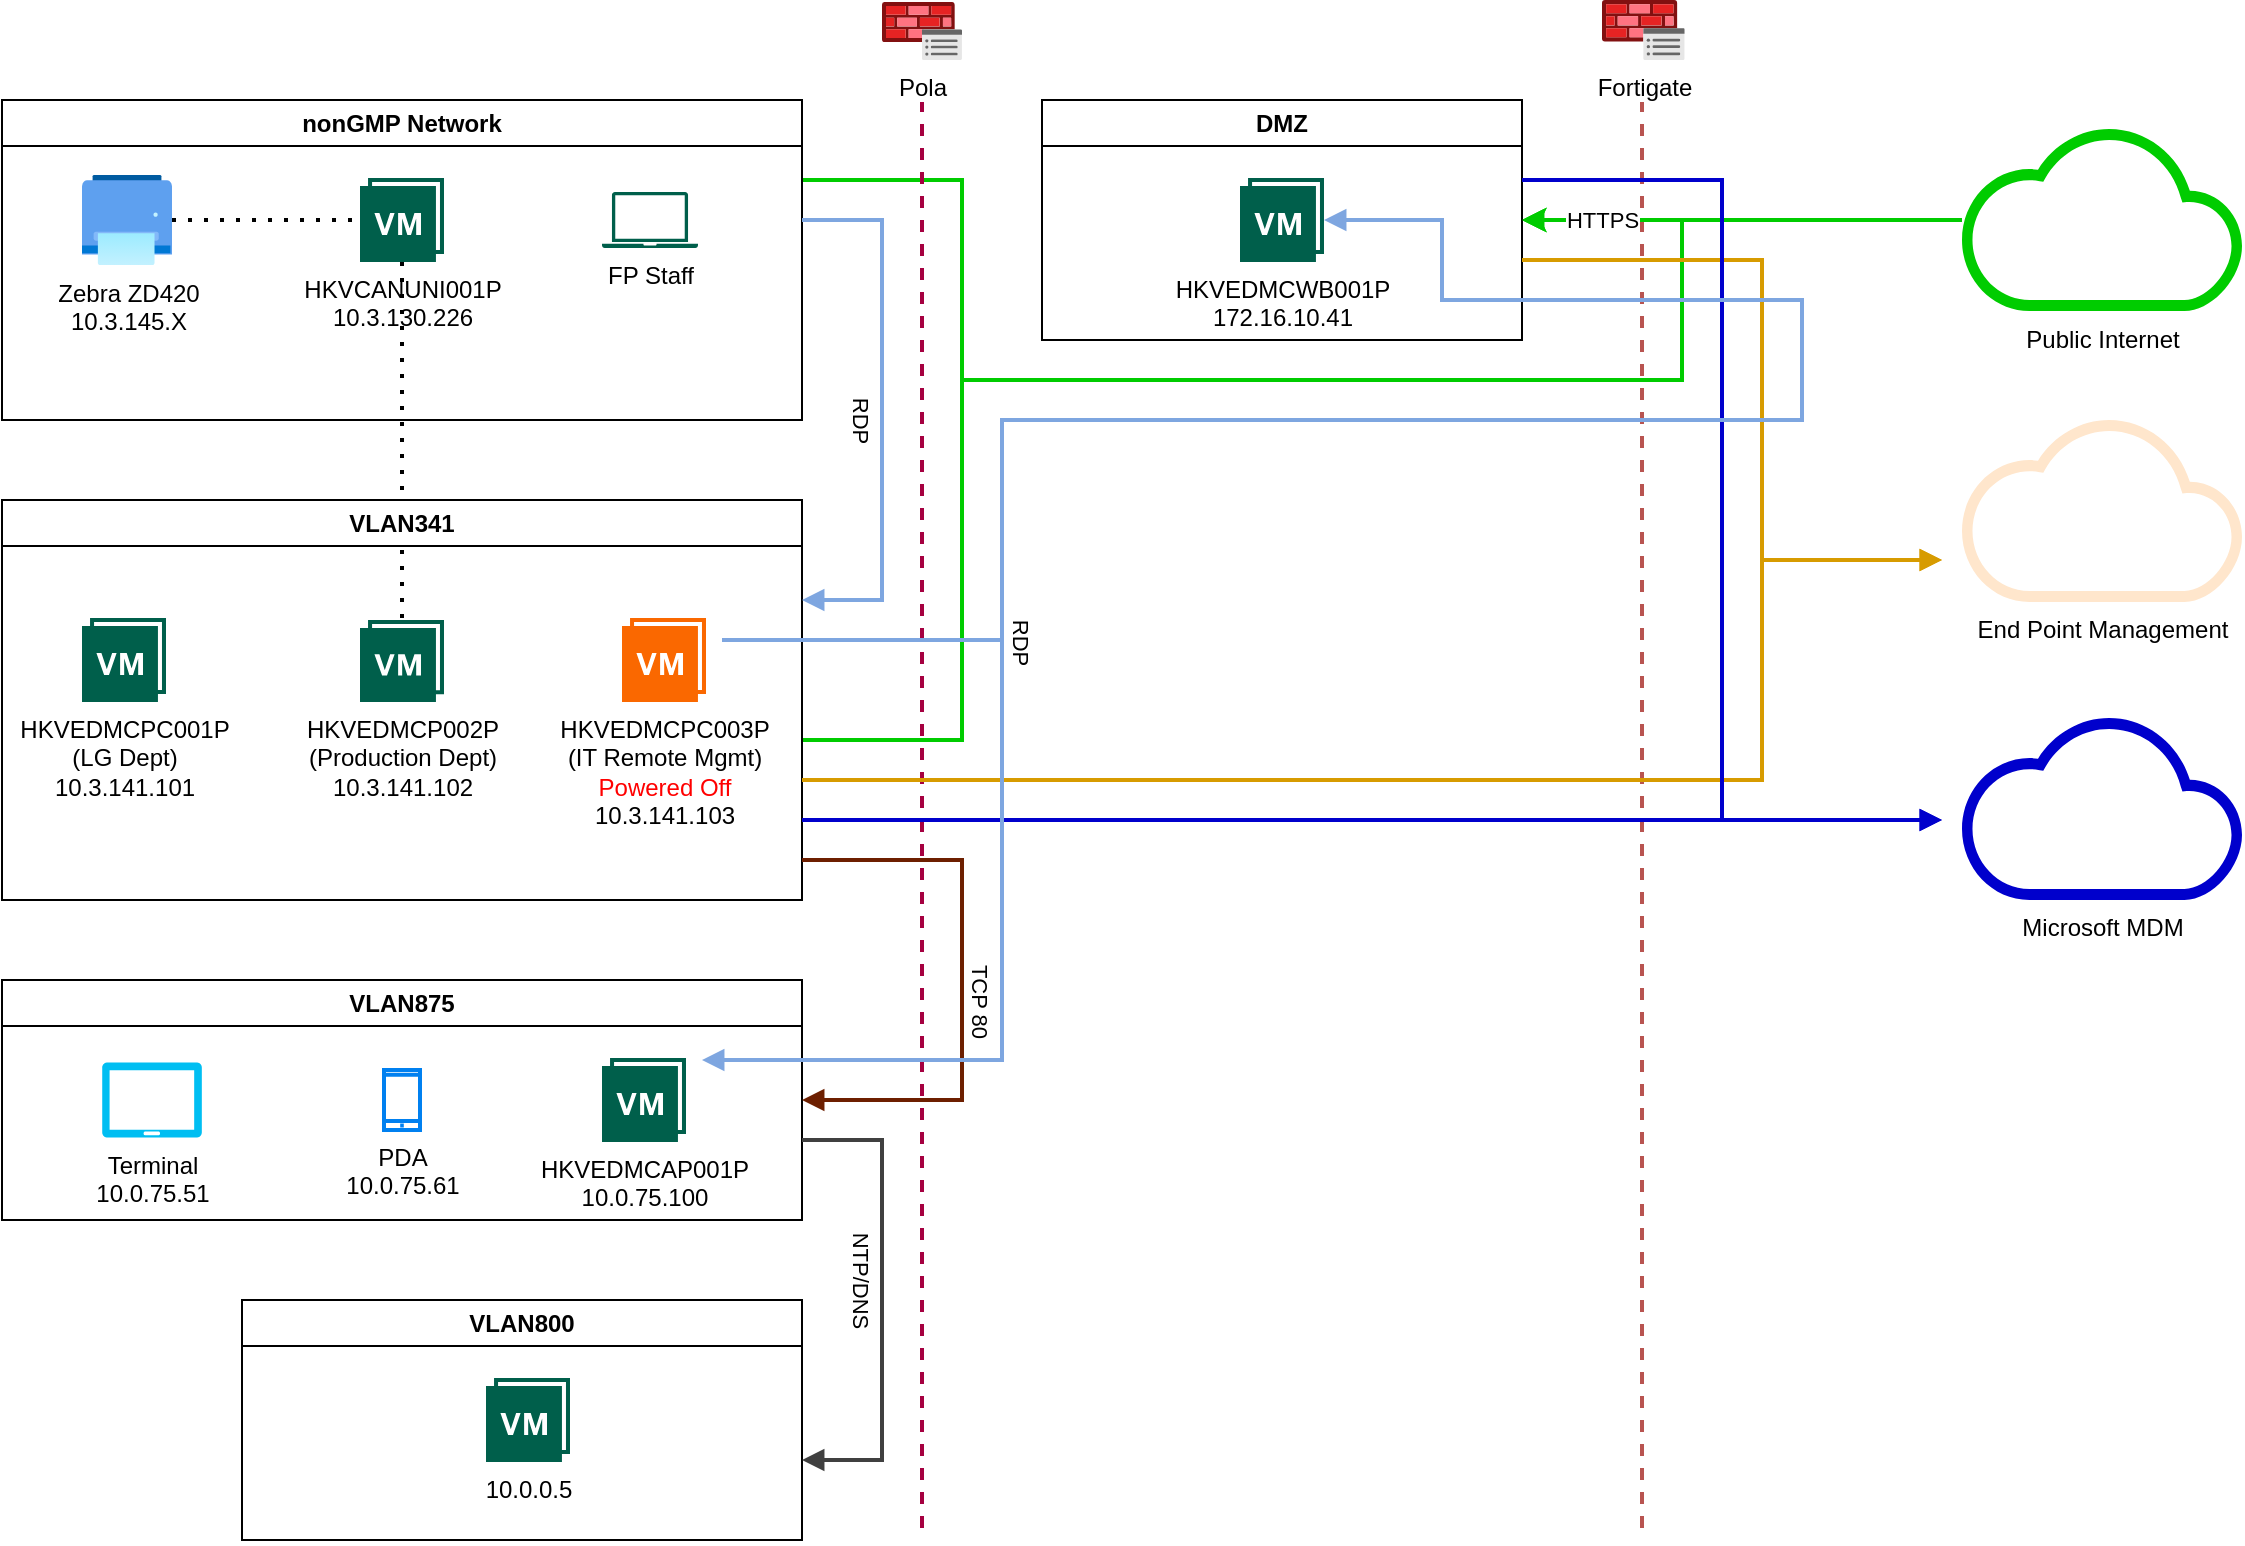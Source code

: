 <mxfile version="28.0.7">
  <diagram name="Page-1" id="hHWHnsxokW3kDAro0Tdl">
    <mxGraphModel dx="1088" dy="1401" grid="1" gridSize="10" guides="1" tooltips="1" connect="1" arrows="1" fold="1" page="1" pageScale="1" pageWidth="1169" pageHeight="827" math="0" shadow="0">
      <root>
        <mxCell id="0" />
        <mxCell id="1" parent="0" />
        <mxCell id="5zW4jAHzgYJ2B7a12A-Z-12" value="" style="endArrow=none;dashed=1;html=1;dashPattern=1 3;strokeWidth=2;rounded=0;" edge="1" parent="1" source="5zW4jAHzgYJ2B7a12A-Z-11" target="1lgSarpmrvdroJrzYnV4-7">
          <mxGeometry width="50" height="50" relative="1" as="geometry">
            <mxPoint x="130" y="-700" as="sourcePoint" />
            <mxPoint x="210" y="-700" as="targetPoint" />
            <Array as="points">
              <mxPoint x="240" y="-700" />
              <mxPoint x="240" y="-580" />
            </Array>
          </mxGeometry>
        </mxCell>
        <mxCell id="1lgSarpmrvdroJrzYnV4-23" value="" style="endArrow=classic;html=1;rounded=0;strokeWidth=2;strokeColor=#00CC00;entryX=1;entryY=0.5;entryDx=0;entryDy=0;" parent="1" edge="1" target="1lgSarpmrvdroJrzYnV4-3">
          <mxGeometry width="50" height="50" relative="1" as="geometry">
            <mxPoint x="440" y="-720" as="sourcePoint" />
            <mxPoint x="780" y="-700" as="targetPoint" />
            <Array as="points">
              <mxPoint x="520" y="-720" />
              <mxPoint x="520" y="-620" />
              <mxPoint x="880" y="-620" />
              <mxPoint x="880" y="-700" />
            </Array>
          </mxGeometry>
        </mxCell>
        <mxCell id="5zW4jAHzgYJ2B7a12A-Z-1" value="" style="endArrow=classic;html=1;rounded=0;strokeWidth=2;strokeColor=#00CC00;entryX=1;entryY=0.5;entryDx=0;entryDy=0;" edge="1" parent="1" target="1lgSarpmrvdroJrzYnV4-3">
          <mxGeometry width="50" height="50" relative="1" as="geometry">
            <mxPoint x="440" y="-440" as="sourcePoint" />
            <mxPoint x="790" y="-700" as="targetPoint" />
            <Array as="points">
              <mxPoint x="520" y="-440" />
              <mxPoint x="520" y="-620" />
              <mxPoint x="880" y="-620" />
              <mxPoint x="880" y="-700" />
            </Array>
          </mxGeometry>
        </mxCell>
        <mxCell id="1lgSarpmrvdroJrzYnV4-1" value="VLAN875" style="swimlane;whiteSpace=wrap;html=1;" parent="1" vertex="1">
          <mxGeometry x="40" y="-320" width="400" height="120" as="geometry" />
        </mxCell>
        <mxCell id="1lgSarpmrvdroJrzYnV4-4" value="HKVEDMCAP001P&lt;div&gt;10.0.75.100&lt;/div&gt;" style="sketch=0;pointerEvents=1;shadow=0;dashed=0;html=1;strokeColor=none;fillColor=#005F4B;labelPosition=center;verticalLabelPosition=bottom;verticalAlign=top;align=center;outlineConnect=0;shape=mxgraph.veeam2.vm_with_a_snapshot;" parent="1lgSarpmrvdroJrzYnV4-1" vertex="1">
          <mxGeometry x="300" y="39" width="42" height="42" as="geometry" />
        </mxCell>
        <mxCell id="5zW4jAHzgYJ2B7a12A-Z-15" value="PDA&lt;br&gt;10.0.75.61" style="html=1;verticalLabelPosition=bottom;align=center;labelBackgroundColor=#ffffff;verticalAlign=top;strokeWidth=2;strokeColor=#0080F0;shadow=0;dashed=0;shape=mxgraph.ios7.icons.smartphone;" vertex="1" parent="1lgSarpmrvdroJrzYnV4-1">
          <mxGeometry x="191" y="45" width="18" height="30" as="geometry" />
        </mxCell>
        <mxCell id="5zW4jAHzgYJ2B7a12A-Z-16" value="Terminal&lt;br&gt;10.0.75.51" style="verticalLabelPosition=bottom;html=1;verticalAlign=top;align=center;strokeColor=none;fillColor=#00BEF2;shape=mxgraph.azure.tablet;pointerEvents=1;" vertex="1" parent="1lgSarpmrvdroJrzYnV4-1">
          <mxGeometry x="50" y="41.25" width="50" height="37.5" as="geometry" />
        </mxCell>
        <mxCell id="1lgSarpmrvdroJrzYnV4-2" value="VLAN341" style="swimlane;whiteSpace=wrap;html=1;" parent="1" vertex="1">
          <mxGeometry x="40" y="-560" width="400" height="200" as="geometry" />
        </mxCell>
        <mxCell id="1lgSarpmrvdroJrzYnV4-6" value="HKVEDMCPC001P&lt;div&gt;(LG Dept)&lt;br&gt;&lt;div&gt;10.3.141.101&lt;/div&gt;&lt;/div&gt;" style="sketch=0;pointerEvents=1;shadow=0;dashed=0;html=1;strokeColor=none;fillColor=#005F4B;labelPosition=center;verticalLabelPosition=bottom;verticalAlign=top;align=center;outlineConnect=0;shape=mxgraph.veeam2.vm_with_a_snapshot;" parent="1lgSarpmrvdroJrzYnV4-2" vertex="1">
          <mxGeometry x="40" y="59" width="42" height="42" as="geometry" />
        </mxCell>
        <mxCell id="1lgSarpmrvdroJrzYnV4-7" value="HKVEDMCP002P&lt;br&gt;(Production Dept)&lt;br&gt;&lt;div&gt;10.3.141.102&lt;/div&gt;" style="sketch=0;pointerEvents=1;shadow=0;dashed=0;html=1;strokeColor=none;fillColor=#005F4B;labelPosition=center;verticalLabelPosition=bottom;verticalAlign=top;align=center;outlineConnect=0;shape=mxgraph.veeam2.vm_with_a_snapshot;" parent="1lgSarpmrvdroJrzYnV4-2" vertex="1">
          <mxGeometry x="179" y="60" width="42" height="41" as="geometry" />
        </mxCell>
        <mxCell id="5zW4jAHzgYJ2B7a12A-Z-21" value="HKVEDMCPC003P&lt;div&gt;(IT Remote Mgmt)&lt;br&gt;&lt;font style=&quot;color: rgb(255, 0, 0);&quot;&gt;Powered Off&lt;/font&gt;&lt;br&gt;&lt;div&gt;10.3.141.103&lt;/div&gt;&lt;/div&gt;" style="sketch=0;pointerEvents=1;shadow=0;dashed=0;html=1;strokeColor=#C73500;fillColor=#fa6800;labelPosition=center;verticalLabelPosition=bottom;verticalAlign=top;align=center;outlineConnect=0;shape=mxgraph.veeam2.vm_with_a_snapshot;fontColor=#000000;" vertex="1" parent="1lgSarpmrvdroJrzYnV4-2">
          <mxGeometry x="310" y="59" width="42" height="42" as="geometry" />
        </mxCell>
        <mxCell id="1lgSarpmrvdroJrzYnV4-3" value="DMZ" style="swimlane;whiteSpace=wrap;html=1;" parent="1" vertex="1">
          <mxGeometry x="560" y="-760" width="240" height="120" as="geometry" />
        </mxCell>
        <mxCell id="1lgSarpmrvdroJrzYnV4-5" value="HKVEDMCWB001P&lt;div&gt;172.16.10.41&lt;/div&gt;" style="sketch=0;pointerEvents=1;shadow=0;dashed=0;html=1;strokeColor=none;fillColor=#005F4B;labelPosition=center;verticalLabelPosition=bottom;verticalAlign=top;align=center;outlineConnect=0;shape=mxgraph.veeam2.vm_with_a_snapshot;" parent="1lgSarpmrvdroJrzYnV4-3" vertex="1">
          <mxGeometry x="99" y="39" width="42" height="42" as="geometry" />
        </mxCell>
        <mxCell id="1lgSarpmrvdroJrzYnV4-9" value="" style="edgeStyle=none;rounded=0;html=1;jettySize=auto;orthogonalLoop=1;strokeColor=#A50040;strokeWidth=2;fontColor=#000000;jumpStyle=none;endArrow=none;endFill=0;startArrow=none;dashed=1;fillColor=#d80073;" parent="1" edge="1">
          <mxGeometry width="100" relative="1" as="geometry">
            <mxPoint x="500" y="-760" as="sourcePoint" />
            <mxPoint x="500" y="-40" as="targetPoint" />
          </mxGeometry>
        </mxCell>
        <mxCell id="1lgSarpmrvdroJrzYnV4-10" value="Public Internet" style="sketch=0;pointerEvents=1;shadow=0;dashed=0;html=1;strokeColor=#82b366;fillColor=#00CC00;labelPosition=center;verticalLabelPosition=bottom;verticalAlign=top;align=center;outlineConnect=0;shape=mxgraph.veeam2.cloud;" parent="1" vertex="1">
          <mxGeometry x="1020" y="-745.5" width="140" height="91" as="geometry" />
        </mxCell>
        <mxCell id="1lgSarpmrvdroJrzYnV4-11" value="" style="edgeStyle=none;rounded=0;html=1;jettySize=auto;orthogonalLoop=1;strokeColor=#b85450;strokeWidth=2;fontColor=#000000;jumpStyle=none;endArrow=none;endFill=0;startArrow=none;dashed=1;fillColor=#f8cecc;" parent="1" edge="1">
          <mxGeometry width="100" relative="1" as="geometry">
            <mxPoint x="860" y="-760" as="sourcePoint" />
            <mxPoint x="860" y="-40" as="targetPoint" />
          </mxGeometry>
        </mxCell>
        <mxCell id="1lgSarpmrvdroJrzYnV4-12" value="" style="edgeStyle=none;rounded=0;html=1;jettySize=auto;orthogonalLoop=1;strokeColor=#00CC00;strokeWidth=2;fontColor=#000000;jumpStyle=none;endArrow=block;endFill=1;startArrow=none;" parent="1" source="1lgSarpmrvdroJrzYnV4-10" edge="1">
          <mxGeometry width="100" relative="1" as="geometry">
            <mxPoint x="940" y="-700" as="sourcePoint" />
            <mxPoint x="800" y="-700" as="targetPoint" />
            <Array as="points" />
          </mxGeometry>
        </mxCell>
        <mxCell id="1lgSarpmrvdroJrzYnV4-13" value="HTTPS" style="edgeLabel;html=1;align=center;verticalAlign=middle;resizable=0;points=[];" parent="1lgSarpmrvdroJrzYnV4-12" vertex="1" connectable="0">
          <mxGeometry x="-0.172" y="-1" relative="1" as="geometry">
            <mxPoint x="-89" y="1" as="offset" />
          </mxGeometry>
        </mxCell>
        <mxCell id="1lgSarpmrvdroJrzYnV4-14" value="" style="edgeStyle=none;rounded=0;html=1;jettySize=auto;orthogonalLoop=1;strokeColor=#6D1F00;strokeWidth=2;fontColor=#000000;jumpStyle=none;endArrow=block;endFill=1;startArrow=none;entryX=1;entryY=0.5;entryDx=0;entryDy=0;fillColor=#a0522d;" parent="1" target="1lgSarpmrvdroJrzYnV4-1" edge="1">
          <mxGeometry width="100" relative="1" as="geometry">
            <mxPoint x="440" y="-380" as="sourcePoint" />
            <mxPoint x="660" y="-320" as="targetPoint" />
            <Array as="points">
              <mxPoint x="520" y="-380" />
              <mxPoint x="520" y="-260" />
            </Array>
          </mxGeometry>
        </mxCell>
        <mxCell id="1lgSarpmrvdroJrzYnV4-15" value="TCP 80" style="edgeLabel;html=1;align=center;verticalAlign=middle;resizable=0;points=[];rotation=90;" parent="1lgSarpmrvdroJrzYnV4-14" vertex="1" connectable="0">
          <mxGeometry x="-0.828" y="1" relative="1" as="geometry">
            <mxPoint x="65" y="71" as="offset" />
          </mxGeometry>
        </mxCell>
        <mxCell id="1lgSarpmrvdroJrzYnV4-16" value="nonGMP Network" style="swimlane;whiteSpace=wrap;html=1;" parent="1" vertex="1">
          <mxGeometry x="40" y="-760" width="400" height="160" as="geometry" />
        </mxCell>
        <mxCell id="1lgSarpmrvdroJrzYnV4-19" value="FP Staff" style="sketch=0;pointerEvents=1;shadow=0;dashed=0;html=1;strokeColor=none;fillColor=#005F4B;labelPosition=center;verticalLabelPosition=bottom;verticalAlign=top;align=center;outlineConnect=0;shape=mxgraph.veeam2.laptop;" parent="1lgSarpmrvdroJrzYnV4-16" vertex="1">
          <mxGeometry x="300" y="46" width="48" height="28.0" as="geometry" />
        </mxCell>
        <mxCell id="5zW4jAHzgYJ2B7a12A-Z-11" value="Zebra ZD420&lt;br&gt;10.3.145.X" style="image;aspect=fixed;html=1;points=[];align=center;fontSize=12;image=img/lib/azure2/other/Defender_Industrial_Printer.svg;" vertex="1" parent="1lgSarpmrvdroJrzYnV4-16">
          <mxGeometry x="40" y="37.5" width="45" height="45" as="geometry" />
        </mxCell>
        <mxCell id="5zW4jAHzgYJ2B7a12A-Z-8" value="HKVCANUNI001P&lt;br&gt;10.3.130.226" style="sketch=0;pointerEvents=1;shadow=0;dashed=0;html=1;strokeColor=none;fillColor=#005F4B;labelPosition=center;verticalLabelPosition=bottom;verticalAlign=top;align=center;outlineConnect=0;shape=mxgraph.veeam2.vm_with_a_snapshot;" vertex="1" parent="1lgSarpmrvdroJrzYnV4-16">
          <mxGeometry x="179" y="39" width="42" height="42" as="geometry" />
        </mxCell>
        <mxCell id="1lgSarpmrvdroJrzYnV4-27" value="End Point Management" style="sketch=0;pointerEvents=1;shadow=0;dashed=0;html=1;strokeColor=#d79b00;fillColor=#ffe6cc;labelPosition=center;verticalLabelPosition=bottom;verticalAlign=top;align=center;outlineConnect=0;shape=mxgraph.veeam2.cloud;" parent="1" vertex="1">
          <mxGeometry x="1020" y="-600" width="140" height="91" as="geometry" />
        </mxCell>
        <mxCell id="1lgSarpmrvdroJrzYnV4-28" value="Microsoft MDM" style="sketch=0;pointerEvents=1;shadow=0;dashed=0;html=1;strokeColor=#b85450;fillColor=#0000CC;labelPosition=center;verticalLabelPosition=bottom;verticalAlign=top;align=center;outlineConnect=0;shape=mxgraph.veeam2.cloud;" parent="1" vertex="1">
          <mxGeometry x="1020" y="-451" width="140" height="91" as="geometry" />
        </mxCell>
        <mxCell id="1lgSarpmrvdroJrzYnV4-30" value="" style="edgeStyle=none;rounded=0;html=1;jettySize=auto;orthogonalLoop=1;strokeColor=#d79b00;strokeWidth=2;fontColor=#000000;jumpStyle=none;endArrow=block;endFill=1;startArrow=none;fillColor=#ffe6cc;" parent="1" edge="1">
          <mxGeometry width="100" relative="1" as="geometry">
            <mxPoint x="440" y="-420" as="sourcePoint" />
            <mxPoint x="1010" y="-530" as="targetPoint" />
            <Array as="points">
              <mxPoint x="920" y="-420" />
              <mxPoint x="920" y="-530" />
            </Array>
          </mxGeometry>
        </mxCell>
        <mxCell id="1lgSarpmrvdroJrzYnV4-32" value="" style="edgeStyle=none;rounded=0;html=1;jettySize=auto;orthogonalLoop=1;strokeColor=#d79b00;strokeWidth=2;fontColor=#000000;jumpStyle=none;endArrow=block;endFill=1;startArrow=none;fillColor=#ffe6cc;" parent="1" edge="1">
          <mxGeometry width="100" relative="1" as="geometry">
            <mxPoint x="800" y="-680" as="sourcePoint" />
            <mxPoint x="1010" y="-530" as="targetPoint" />
            <Array as="points">
              <mxPoint x="920" y="-680" />
              <mxPoint x="920" y="-530" />
            </Array>
          </mxGeometry>
        </mxCell>
        <mxCell id="1lgSarpmrvdroJrzYnV4-33" value="" style="edgeStyle=none;rounded=0;html=1;jettySize=auto;orthogonalLoop=1;strokeColor=#0000CC;strokeWidth=2;fontColor=#000000;jumpStyle=none;endArrow=block;endFill=1;startArrow=none;fillColor=#f8cecc;" parent="1" edge="1">
          <mxGeometry width="100" relative="1" as="geometry">
            <mxPoint x="440" y="-400" as="sourcePoint" />
            <mxPoint x="1010" y="-400" as="targetPoint" />
            <Array as="points">
              <mxPoint x="900" y="-400" />
            </Array>
          </mxGeometry>
        </mxCell>
        <mxCell id="1lgSarpmrvdroJrzYnV4-34" value="" style="edgeStyle=none;rounded=0;html=1;jettySize=auto;orthogonalLoop=1;strokeColor=#0000CC;strokeWidth=2;fontColor=#000000;jumpStyle=none;endArrow=block;endFill=1;startArrow=none;fillColor=#f8cecc;" parent="1" edge="1">
          <mxGeometry width="100" relative="1" as="geometry">
            <mxPoint x="800" y="-720" as="sourcePoint" />
            <mxPoint x="1010" y="-400" as="targetPoint" />
            <Array as="points">
              <mxPoint x="900" y="-720" />
              <mxPoint x="900" y="-400" />
            </Array>
          </mxGeometry>
        </mxCell>
        <mxCell id="oMJwZCUIaVvIRo2sdAal-2" value="VLAN800" style="swimlane;whiteSpace=wrap;html=1;" parent="1" vertex="1">
          <mxGeometry x="160" y="-160" width="280" height="120" as="geometry" />
        </mxCell>
        <mxCell id="oMJwZCUIaVvIRo2sdAal-3" value="10.0.0.5" style="sketch=0;pointerEvents=1;shadow=0;dashed=0;html=1;strokeColor=none;fillColor=#005F4B;labelPosition=center;verticalLabelPosition=bottom;verticalAlign=top;align=center;outlineConnect=0;shape=mxgraph.veeam2.vm_with_a_snapshot;" parent="oMJwZCUIaVvIRo2sdAal-2" vertex="1">
          <mxGeometry x="122" y="39" width="42" height="42" as="geometry" />
        </mxCell>
        <mxCell id="1lgSarpmrvdroJrzYnV4-17" value="" style="edgeStyle=none;rounded=0;html=1;jettySize=auto;orthogonalLoop=1;strokeColor=#7EA6E0;strokeWidth=2;fontColor=#000000;jumpStyle=none;endArrow=block;endFill=1;startArrow=none;entryX=1;entryY=0.25;entryDx=0;entryDy=0;fillColor=#76608a;" parent="1" target="1lgSarpmrvdroJrzYnV4-2" edge="1">
          <mxGeometry width="100" relative="1" as="geometry">
            <mxPoint x="440" y="-700" as="sourcePoint" />
            <mxPoint x="363.66" y="-584" as="targetPoint" />
            <Array as="points">
              <mxPoint x="480" y="-700" />
              <mxPoint x="480" y="-510" />
            </Array>
          </mxGeometry>
        </mxCell>
        <mxCell id="1lgSarpmrvdroJrzYnV4-18" value="RDP" style="edgeLabel;html=1;align=center;verticalAlign=middle;resizable=0;points=[];rotation=90;" parent="1lgSarpmrvdroJrzYnV4-17" vertex="1" connectable="0">
          <mxGeometry x="-0.263" y="-2" relative="1" as="geometry">
            <mxPoint x="-8" y="40" as="offset" />
          </mxGeometry>
        </mxCell>
        <mxCell id="5zW4jAHzgYJ2B7a12A-Z-17" value="" style="edgeStyle=none;rounded=0;html=1;jettySize=auto;orthogonalLoop=1;strokeColor=#404040;strokeWidth=2;fontColor=#000000;jumpStyle=none;endArrow=block;endFill=1;startArrow=none;" edge="1" parent="1">
          <mxGeometry width="100" relative="1" as="geometry">
            <mxPoint x="440" y="-240" as="sourcePoint" />
            <mxPoint x="440" y="-80" as="targetPoint" />
            <Array as="points">
              <mxPoint x="480" y="-240" />
              <mxPoint x="480" y="-80" />
            </Array>
          </mxGeometry>
        </mxCell>
        <mxCell id="5zW4jAHzgYJ2B7a12A-Z-18" value="NTP/DNS" style="edgeLabel;html=1;align=center;verticalAlign=middle;resizable=0;points=[];rotation=90;" vertex="1" connectable="0" parent="5zW4jAHzgYJ2B7a12A-Z-17">
          <mxGeometry x="-0.828" y="1" relative="1" as="geometry">
            <mxPoint x="9" y="71" as="offset" />
          </mxGeometry>
        </mxCell>
        <mxCell id="5zW4jAHzgYJ2B7a12A-Z-19" value="Pola" style="image;aspect=fixed;html=1;points=[];align=center;fontSize=12;image=img/lib/azure2/networking/Azure_Firewall_Policy.svg;" vertex="1" parent="1">
          <mxGeometry x="480" y="-809.01" width="40" height="29.01" as="geometry" />
        </mxCell>
        <mxCell id="5zW4jAHzgYJ2B7a12A-Z-20" value="Fortigate" style="image;aspect=fixed;html=1;points=[];align=center;fontSize=12;image=img/lib/azure2/networking/Azure_Firewall_Policy.svg;" vertex="1" parent="1">
          <mxGeometry x="840" y="-810" width="41.36" height="30" as="geometry" />
        </mxCell>
        <mxCell id="5zW4jAHzgYJ2B7a12A-Z-23" value="" style="edgeStyle=none;rounded=0;html=1;jettySize=auto;orthogonalLoop=1;strokeColor=#7EA6E0;strokeWidth=2;fontColor=#000000;jumpStyle=none;endArrow=block;endFill=1;startArrow=none;fillColor=#76608a;" edge="1" parent="1" target="1lgSarpmrvdroJrzYnV4-5">
          <mxGeometry width="100" relative="1" as="geometry">
            <mxPoint x="400" y="-490" as="sourcePoint" />
            <mxPoint x="600" y="-700" as="targetPoint" />
            <Array as="points">
              <mxPoint x="540" y="-490" />
              <mxPoint x="540" y="-600" />
              <mxPoint x="940" y="-600" />
              <mxPoint x="940" y="-660" />
              <mxPoint x="760" y="-660" />
              <mxPoint x="760" y="-700" />
            </Array>
          </mxGeometry>
        </mxCell>
        <mxCell id="5zW4jAHzgYJ2B7a12A-Z-24" value="" style="edgeStyle=none;rounded=0;html=1;jettySize=auto;orthogonalLoop=1;strokeColor=#7EA6E0;strokeWidth=2;fontColor=#000000;jumpStyle=none;endArrow=block;endFill=1;startArrow=none;fillColor=#76608a;" edge="1" parent="1">
          <mxGeometry width="100" relative="1" as="geometry">
            <mxPoint x="400" y="-490" as="sourcePoint" />
            <mxPoint x="390" y="-280" as="targetPoint" />
            <Array as="points">
              <mxPoint x="540" y="-490" />
              <mxPoint x="540" y="-280" />
            </Array>
          </mxGeometry>
        </mxCell>
        <mxCell id="5zW4jAHzgYJ2B7a12A-Z-25" value="RDP" style="edgeLabel;html=1;align=center;verticalAlign=middle;resizable=0;points=[];rotation=90;" vertex="1" connectable="0" parent="5zW4jAHzgYJ2B7a12A-Z-24">
          <mxGeometry x="-0.338" relative="1" as="geometry">
            <mxPoint x="10" y="-25" as="offset" />
          </mxGeometry>
        </mxCell>
      </root>
    </mxGraphModel>
  </diagram>
</mxfile>

